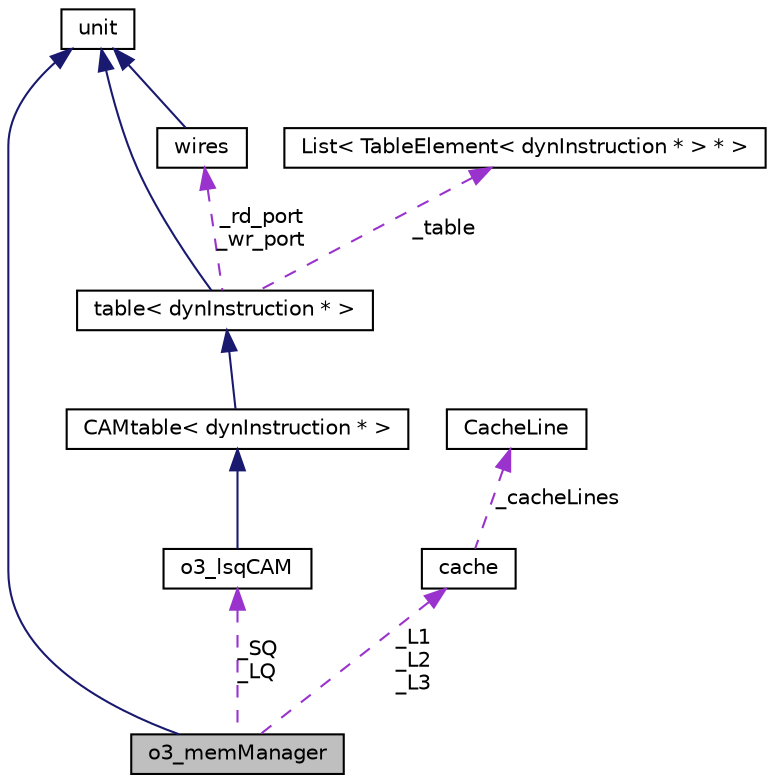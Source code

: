 digraph G
{
  edge [fontname="Helvetica",fontsize="10",labelfontname="Helvetica",labelfontsize="10"];
  node [fontname="Helvetica",fontsize="10",shape=record];
  Node1 [label="o3_memManager",height=0.2,width=0.4,color="black", fillcolor="grey75", style="filled" fontcolor="black"];
  Node2 -> Node1 [dir=back,color="midnightblue",fontsize="10",style="solid",fontname="Helvetica"];
  Node2 [label="unit",height=0.2,width=0.4,color="black", fillcolor="white", style="filled",URL="$classunit.html"];
  Node3 -> Node1 [dir=back,color="darkorchid3",fontsize="10",style="dashed",label="_SQ\n_LQ",fontname="Helvetica"];
  Node3 [label="o3_lsqCAM",height=0.2,width=0.4,color="black", fillcolor="white", style="filled",URL="$classo3__lsqCAM.html"];
  Node4 -> Node3 [dir=back,color="midnightblue",fontsize="10",style="solid",fontname="Helvetica"];
  Node4 [label="CAMtable\< dynInstruction * \>",height=0.2,width=0.4,color="black", fillcolor="white", style="filled",URL="$classCAMtable.html"];
  Node5 -> Node4 [dir=back,color="midnightblue",fontsize="10",style="solid",fontname="Helvetica"];
  Node5 [label="table\< dynInstruction * \>",height=0.2,width=0.4,color="black", fillcolor="white", style="filled",URL="$classtable.html"];
  Node2 -> Node5 [dir=back,color="midnightblue",fontsize="10",style="solid",fontname="Helvetica"];
  Node6 -> Node5 [dir=back,color="darkorchid3",fontsize="10",style="dashed",label="_rd_port\n_wr_port",fontname="Helvetica"];
  Node6 [label="wires",height=0.2,width=0.4,color="black", fillcolor="white", style="filled",URL="$classwires.html"];
  Node2 -> Node6 [dir=back,color="midnightblue",fontsize="10",style="solid",fontname="Helvetica"];
  Node7 -> Node5 [dir=back,color="darkorchid3",fontsize="10",style="dashed",label="_table",fontname="Helvetica"];
  Node7 [label="List\< TableElement\< dynInstruction * \> * \>",height=0.2,width=0.4,color="black", fillcolor="white", style="filled",URL="$classList.html"];
  Node8 -> Node1 [dir=back,color="darkorchid3",fontsize="10",style="dashed",label="_L1\n_L2\n_L3",fontname="Helvetica"];
  Node8 [label="cache",height=0.2,width=0.4,color="black", fillcolor="white", style="filled",URL="$classcache.html"];
  Node9 -> Node8 [dir=back,color="darkorchid3",fontsize="10",style="dashed",label="_cacheLines",fontname="Helvetica"];
  Node9 [label="CacheLine",height=0.2,width=0.4,color="black", fillcolor="white", style="filled",URL="$classCacheLine.html"];
}
